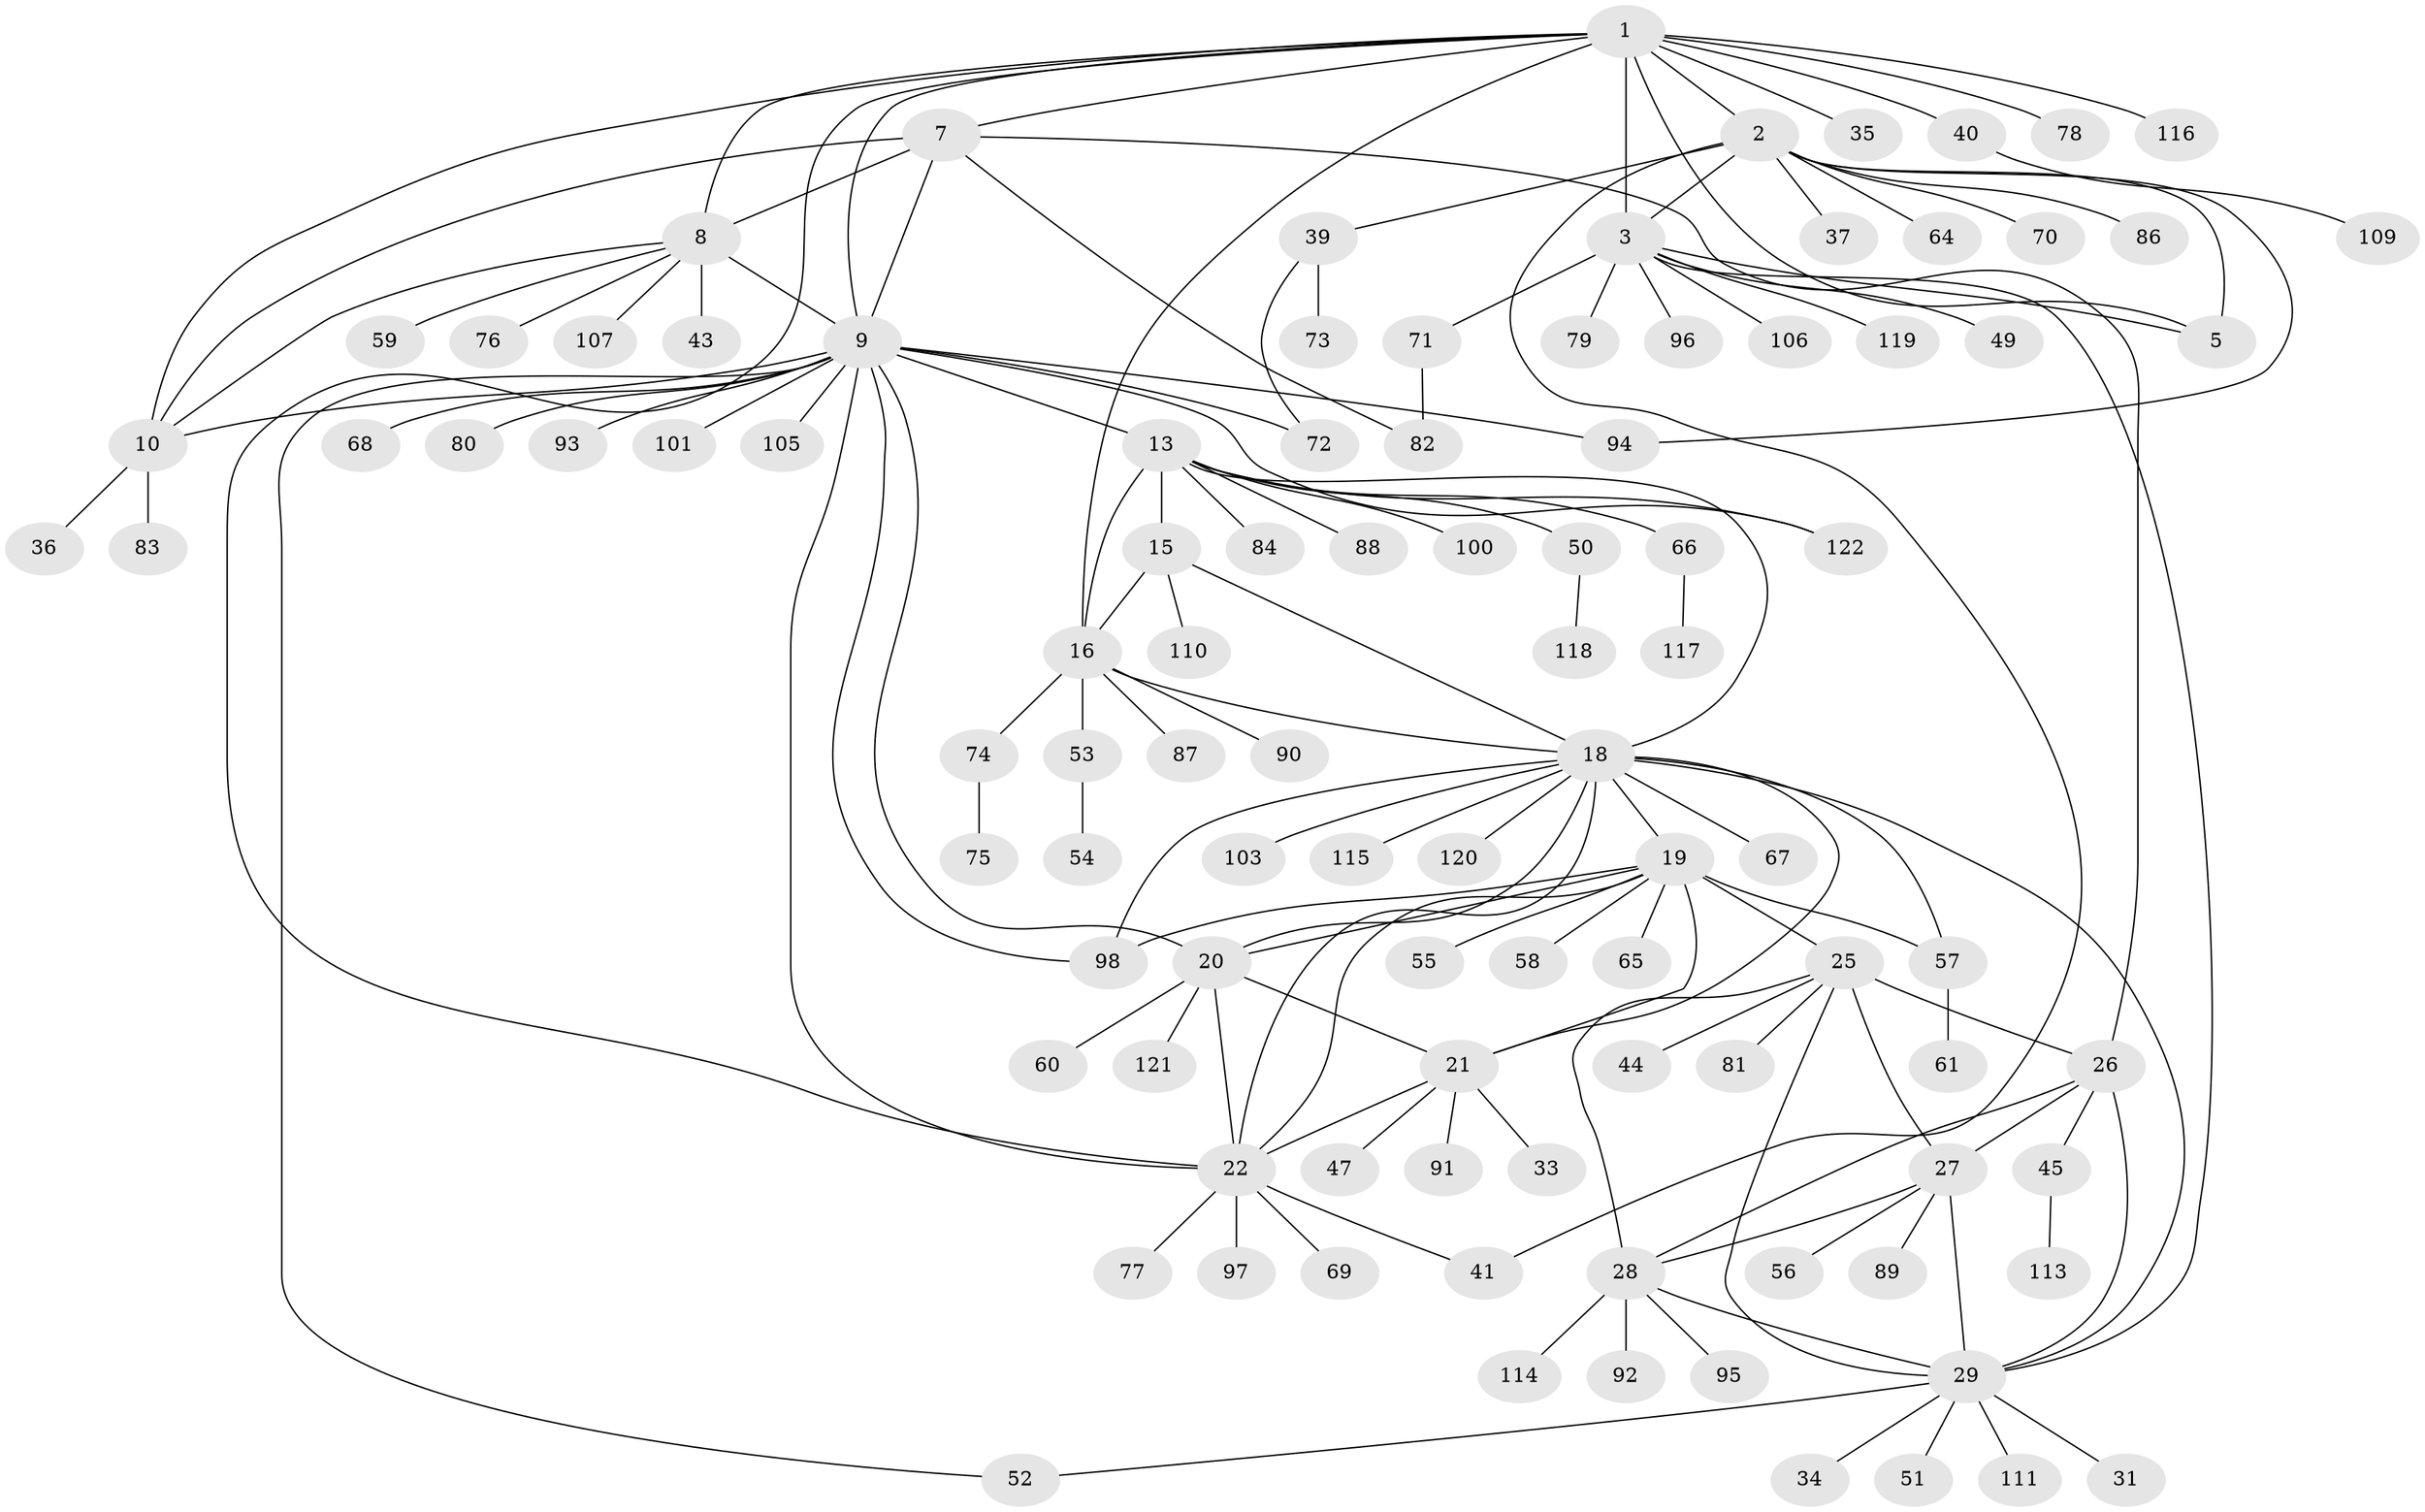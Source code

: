 // original degree distribution, {8: 0.06557377049180328, 7: 0.03278688524590164, 9: 0.05737704918032787, 5: 0.00819672131147541, 10: 0.03278688524590164, 13: 0.00819672131147541, 6: 0.02459016393442623, 12: 0.01639344262295082, 1: 0.5655737704918032, 2: 0.1557377049180328, 3: 0.03278688524590164}
// Generated by graph-tools (version 1.1) at 2025/42/03/06/25 10:42:10]
// undirected, 100 vertices, 139 edges
graph export_dot {
graph [start="1"]
  node [color=gray90,style=filled];
  1 [super="+11"];
  2 [super="+6"];
  3 [super="+4"];
  5;
  7 [super="+85"];
  8 [super="+46"];
  9 [super="+12"];
  10 [super="+42"];
  13 [super="+14"];
  15 [super="+102"];
  16 [super="+17"];
  18 [super="+24"];
  19 [super="+23"];
  20;
  21 [super="+32"];
  22 [super="+38"];
  25 [super="+62"];
  26;
  27 [super="+30"];
  28 [super="+112"];
  29 [super="+48"];
  31;
  33 [super="+63"];
  34;
  35;
  36;
  37;
  39;
  40;
  41;
  43;
  44 [super="+99"];
  45;
  47;
  49;
  50;
  51;
  52;
  53;
  54;
  55;
  56;
  57 [super="+104"];
  58;
  59;
  60;
  61;
  64;
  65;
  66;
  67;
  68;
  69;
  70;
  71;
  72;
  73;
  74;
  75;
  76;
  77;
  78;
  79;
  80;
  81;
  82;
  83;
  84;
  86;
  87;
  88;
  89;
  90;
  91;
  92;
  93;
  94;
  95;
  96;
  97;
  98 [super="+108"];
  100;
  101;
  103;
  105;
  106;
  107;
  109;
  110;
  111;
  113;
  114;
  115;
  116;
  117;
  118;
  119;
  120;
  121;
  122;
  1 -- 2 [weight=2];
  1 -- 3 [weight=2];
  1 -- 5;
  1 -- 16;
  1 -- 22;
  1 -- 35;
  1 -- 7;
  1 -- 8;
  1 -- 9 [weight=2];
  1 -- 10;
  1 -- 40;
  1 -- 78;
  1 -- 116;
  2 -- 3 [weight=4];
  2 -- 5 [weight=2];
  2 -- 70;
  2 -- 86;
  2 -- 64;
  2 -- 37;
  2 -- 39;
  2 -- 41;
  2 -- 94;
  3 -- 5 [weight=2];
  3 -- 49;
  3 -- 79;
  3 -- 96;
  3 -- 119;
  3 -- 71;
  3 -- 106;
  3 -- 29;
  7 -- 8;
  7 -- 9 [weight=2];
  7 -- 10;
  7 -- 26;
  7 -- 82;
  8 -- 9 [weight=2];
  8 -- 10;
  8 -- 43;
  8 -- 59;
  8 -- 107;
  8 -- 76;
  9 -- 10 [weight=2];
  9 -- 13;
  9 -- 80;
  9 -- 101;
  9 -- 105;
  9 -- 68;
  9 -- 72;
  9 -- 20;
  9 -- 52;
  9 -- 122;
  9 -- 93;
  9 -- 94;
  9 -- 22;
  9 -- 98;
  10 -- 36;
  10 -- 83;
  13 -- 15 [weight=2];
  13 -- 16 [weight=4];
  13 -- 18 [weight=2];
  13 -- 50;
  13 -- 66;
  13 -- 100;
  13 -- 84;
  13 -- 88;
  13 -- 122;
  15 -- 16 [weight=2];
  15 -- 18;
  15 -- 110;
  16 -- 18 [weight=2];
  16 -- 53;
  16 -- 74;
  16 -- 90;
  16 -- 87;
  18 -- 29;
  18 -- 67;
  18 -- 98;
  18 -- 103;
  18 -- 120;
  18 -- 57;
  18 -- 19 [weight=2];
  18 -- 20;
  18 -- 21;
  18 -- 22;
  18 -- 115;
  19 -- 20 [weight=2];
  19 -- 21 [weight=2];
  19 -- 22 [weight=2];
  19 -- 55;
  19 -- 57;
  19 -- 98;
  19 -- 65;
  19 -- 25;
  19 -- 58;
  20 -- 21;
  20 -- 22;
  20 -- 60;
  20 -- 121;
  21 -- 22;
  21 -- 33;
  21 -- 47;
  21 -- 91;
  22 -- 41;
  22 -- 69;
  22 -- 77;
  22 -- 97;
  25 -- 26;
  25 -- 27 [weight=2];
  25 -- 28;
  25 -- 29;
  25 -- 44;
  25 -- 81;
  26 -- 27 [weight=2];
  26 -- 28;
  26 -- 29;
  26 -- 45;
  27 -- 28 [weight=2];
  27 -- 29 [weight=2];
  27 -- 56;
  27 -- 89;
  28 -- 29;
  28 -- 92;
  28 -- 95;
  28 -- 114;
  29 -- 31;
  29 -- 34;
  29 -- 51;
  29 -- 111;
  29 -- 52;
  39 -- 72;
  39 -- 73;
  40 -- 109;
  45 -- 113;
  50 -- 118;
  53 -- 54;
  57 -- 61;
  66 -- 117;
  71 -- 82;
  74 -- 75;
}
